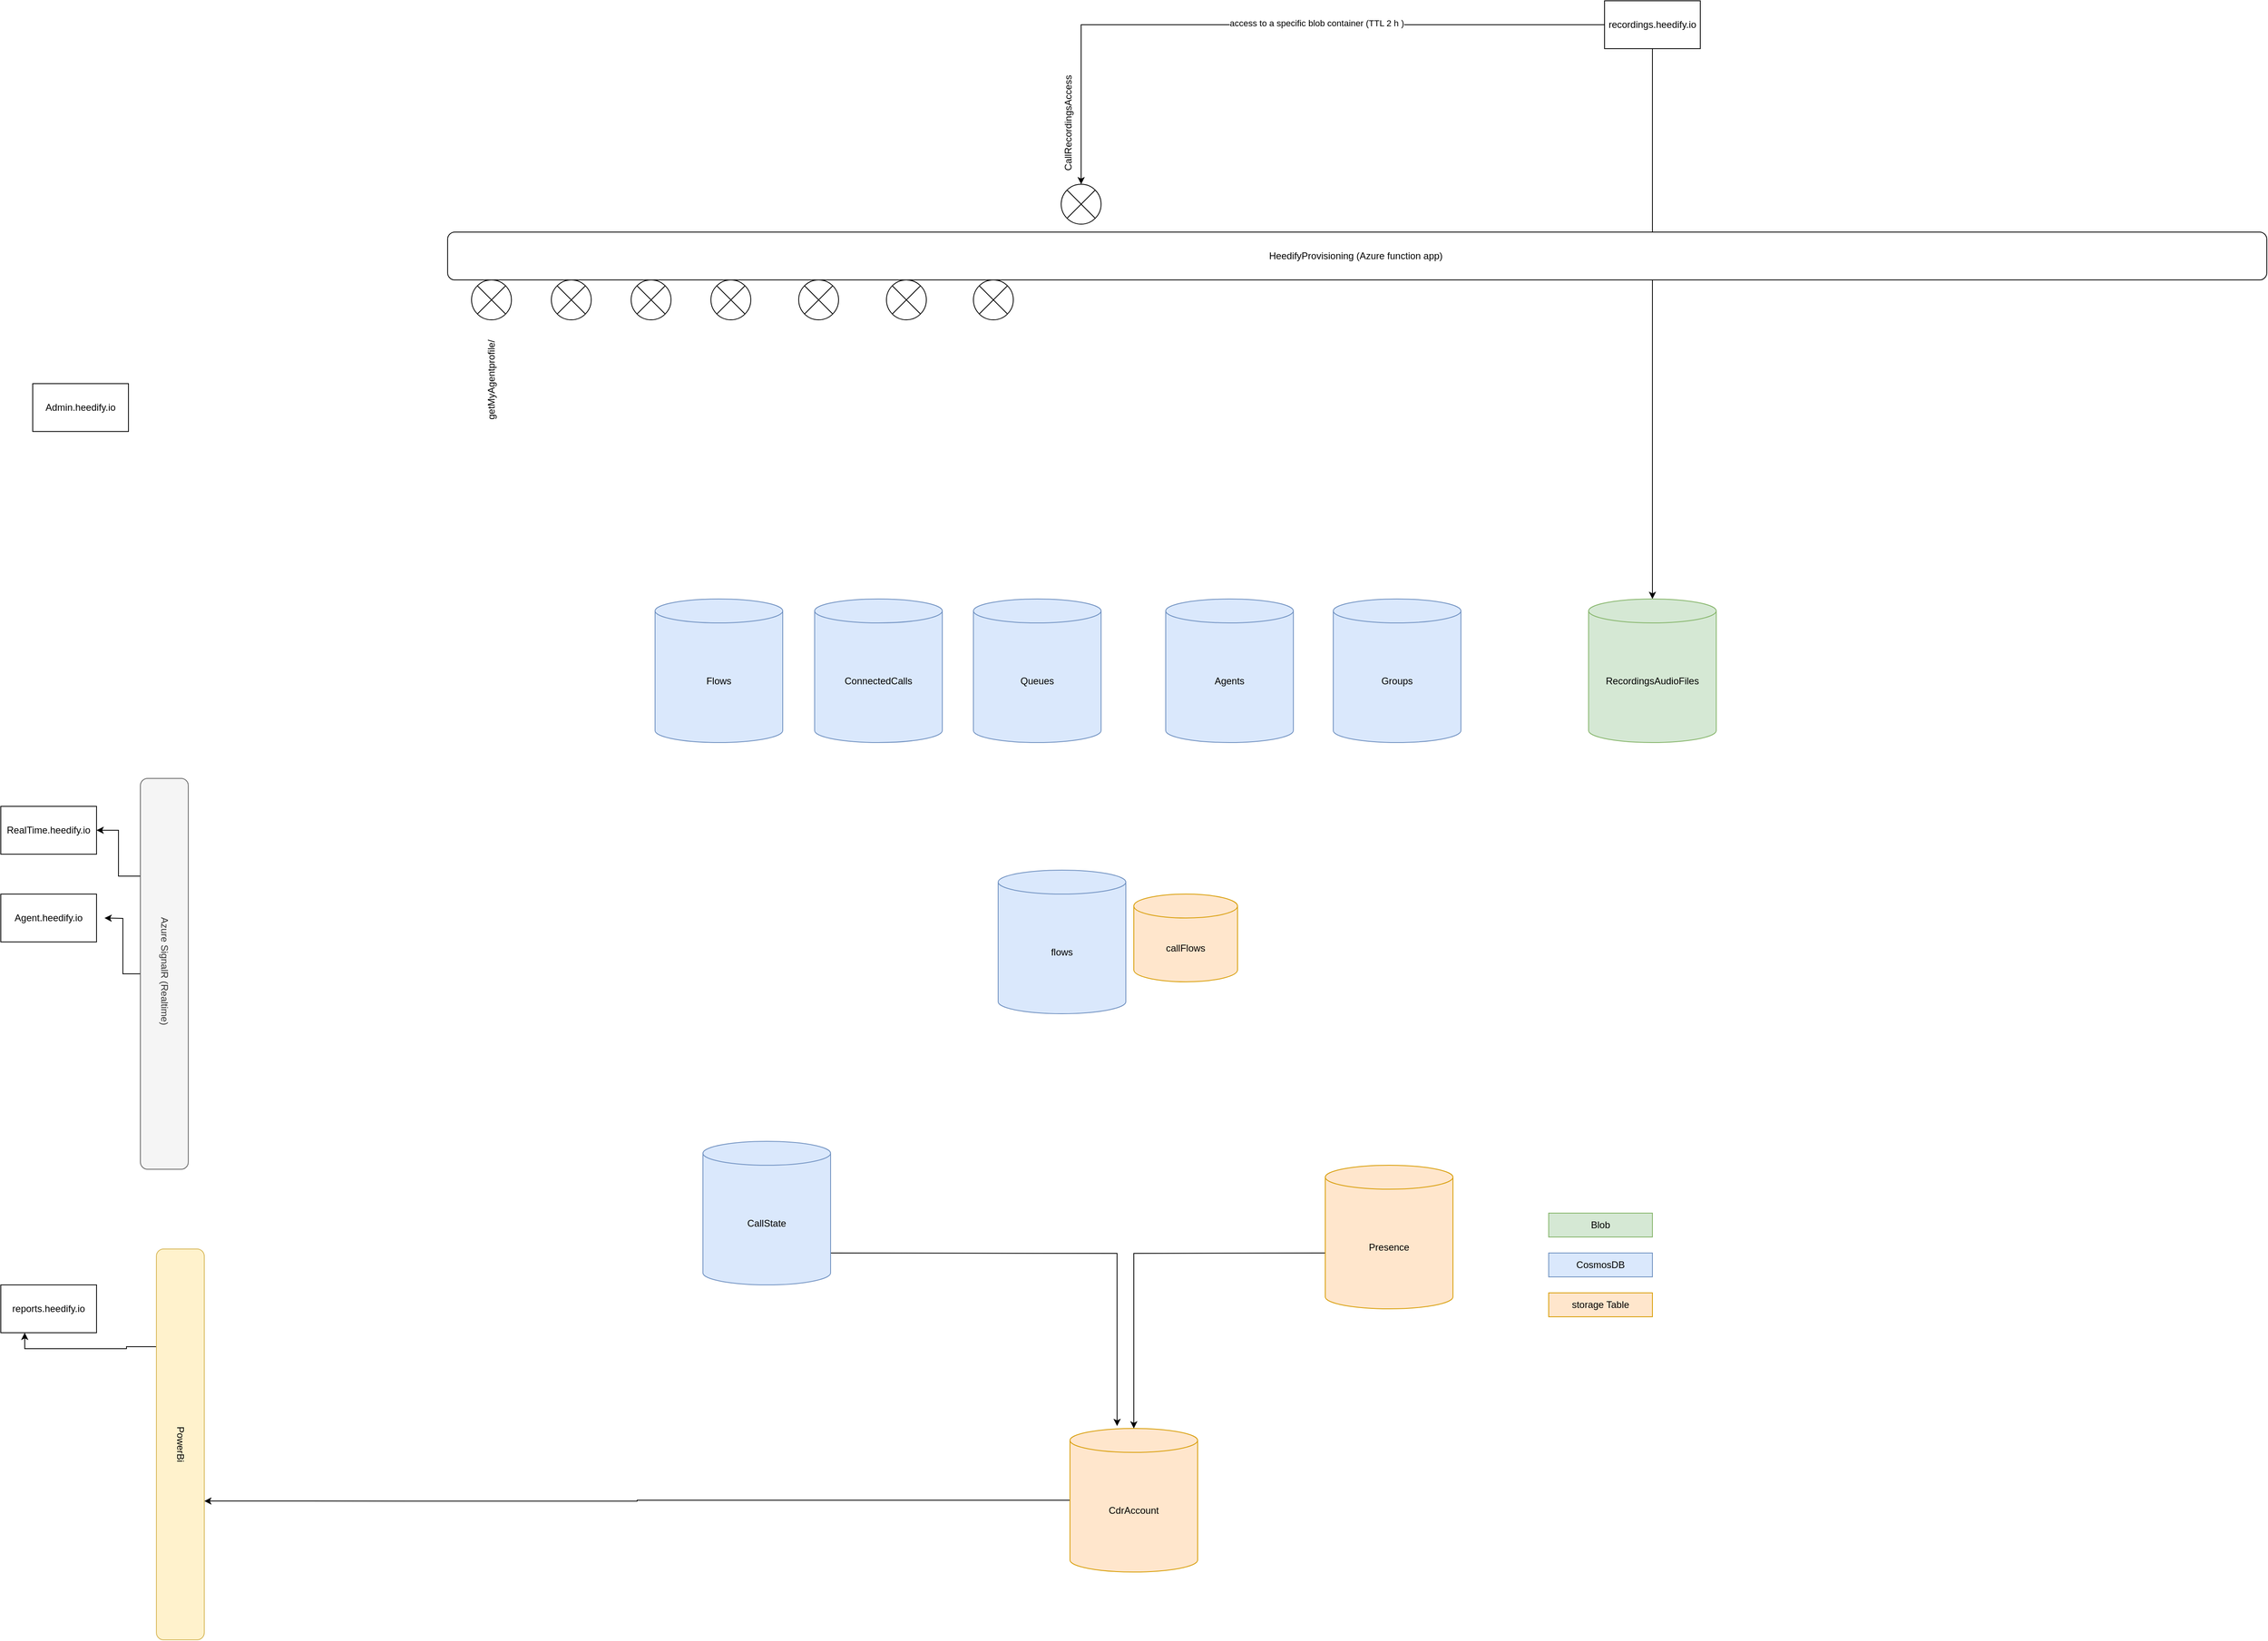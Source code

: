 <mxfile version="21.7.5" type="github" pages="2">
  <diagram name="Page-1" id="aaaa8250-4180-3840-79b5-4cada1eebb92">
    <mxGraphModel dx="3240" dy="2322" grid="1" gridSize="10" guides="1" tooltips="1" connect="1" arrows="1" fold="1" page="1" pageScale="1" pageWidth="850" pageHeight="1100" background="none" math="0" shadow="0">
      <root>
        <mxCell id="0" />
        <mxCell id="1" parent="0" />
        <mxCell id="_N34kFWI8jsp1OIjSfit-29" style="edgeStyle=orthogonalEdgeStyle;rounded=0;orthogonalLoop=1;jettySize=auto;html=1;exitX=1;exitY=0.5;exitDx=0;exitDy=0;exitPerimeter=0;entryX=0.369;entryY=-0.017;entryDx=0;entryDy=0;entryPerimeter=0;" parent="1" target="_N34kFWI8jsp1OIjSfit-8" edge="1">
          <mxGeometry relative="1" as="geometry">
            <mxPoint x="530" y="960" as="sourcePoint" />
          </mxGeometry>
        </mxCell>
        <mxCell id="_N34kFWI8jsp1OIjSfit-7" value="CallState" style="shape=cylinder3;whiteSpace=wrap;html=1;boundedLbl=1;backgroundOutline=1;size=15;fillColor=#dae8fc;strokeColor=#6c8ebf;" parent="1" vertex="1">
          <mxGeometry x="370" y="820" width="160" height="180" as="geometry" />
        </mxCell>
        <mxCell id="_N34kFWI8jsp1OIjSfit-31" style="edgeStyle=orthogonalEdgeStyle;rounded=0;orthogonalLoop=1;jettySize=auto;html=1;exitX=0;exitY=0.5;exitDx=0;exitDy=0;exitPerimeter=0;entryX=0.645;entryY=0;entryDx=0;entryDy=0;entryPerimeter=0;" parent="1" source="_N34kFWI8jsp1OIjSfit-8" target="_N34kFWI8jsp1OIjSfit-30" edge="1">
          <mxGeometry relative="1" as="geometry">
            <mxPoint y="520" as="targetPoint" />
          </mxGeometry>
        </mxCell>
        <mxCell id="_N34kFWI8jsp1OIjSfit-8" value="CdrAccount" style="shape=cylinder3;whiteSpace=wrap;html=1;boundedLbl=1;backgroundOutline=1;size=15;fillColor=#ffe6cc;strokeColor=#d79b00;" parent="1" vertex="1">
          <mxGeometry x="830" y="1180" width="160" height="180" as="geometry" />
        </mxCell>
        <mxCell id="_N34kFWI8jsp1OIjSfit-12" value="ConnectedCalls" style="shape=cylinder3;whiteSpace=wrap;html=1;boundedLbl=1;backgroundOutline=1;size=15;fillColor=#dae8fc;strokeColor=#6c8ebf;" parent="1" vertex="1">
          <mxGeometry x="510" y="140" width="160" height="180" as="geometry" />
        </mxCell>
        <mxCell id="_N34kFWI8jsp1OIjSfit-17" value="Queues" style="shape=cylinder3;whiteSpace=wrap;html=1;boundedLbl=1;backgroundOutline=1;size=15;fillColor=#dae8fc;strokeColor=#6c8ebf;" parent="1" vertex="1">
          <mxGeometry x="709" y="140" width="160" height="180" as="geometry" />
        </mxCell>
        <mxCell id="_N34kFWI8jsp1OIjSfit-19" value="Agents" style="shape=cylinder3;whiteSpace=wrap;html=1;boundedLbl=1;backgroundOutline=1;size=15;fillColor=#dae8fc;strokeColor=#6c8ebf;" parent="1" vertex="1">
          <mxGeometry x="950" y="140" width="160" height="180" as="geometry" />
        </mxCell>
        <mxCell id="_N34kFWI8jsp1OIjSfit-22" value="Agent.heedify.io" style="rounded=0;whiteSpace=wrap;html=1;" parent="1" vertex="1">
          <mxGeometry x="-510" y="510" width="120" height="60" as="geometry" />
        </mxCell>
        <mxCell id="_N34kFWI8jsp1OIjSfit-23" value="RealTime.heedify.io" style="rounded=0;whiteSpace=wrap;html=1;" parent="1" vertex="1">
          <mxGeometry x="-510" y="400" width="120" height="60" as="geometry" />
        </mxCell>
        <mxCell id="_N34kFWI8jsp1OIjSfit-28" style="edgeStyle=orthogonalEdgeStyle;rounded=0;orthogonalLoop=1;jettySize=auto;html=1;exitX=0;exitY=0.5;exitDx=0;exitDy=0;exitPerimeter=0;" parent="1" target="_N34kFWI8jsp1OIjSfit-8" edge="1">
          <mxGeometry relative="1" as="geometry">
            <mxPoint x="1150" y="960" as="sourcePoint" />
          </mxGeometry>
        </mxCell>
        <mxCell id="_N34kFWI8jsp1OIjSfit-27" value="Presence" style="shape=cylinder3;whiteSpace=wrap;html=1;boundedLbl=1;backgroundOutline=1;size=15;fillColor=#ffe6cc;strokeColor=#d79b00;" parent="1" vertex="1">
          <mxGeometry x="1150" y="850" width="160" height="180" as="geometry" />
        </mxCell>
        <mxCell id="_N34kFWI8jsp1OIjSfit-46" style="edgeStyle=orthogonalEdgeStyle;rounded=0;orthogonalLoop=1;jettySize=auto;html=1;exitX=0.25;exitY=1;exitDx=0;exitDy=0;entryX=0.25;entryY=1;entryDx=0;entryDy=0;" parent="1" source="_N34kFWI8jsp1OIjSfit-30" target="_N34kFWI8jsp1OIjSfit-32" edge="1">
          <mxGeometry relative="1" as="geometry" />
        </mxCell>
        <mxCell id="_N34kFWI8jsp1OIjSfit-30" value="PowerBi" style="rounded=1;whiteSpace=wrap;html=1;fillColor=#fff2cc;strokeColor=#d6b656;rotation=90;" parent="1" vertex="1">
          <mxGeometry x="-530" y="1170" width="490" height="60" as="geometry" />
        </mxCell>
        <mxCell id="_N34kFWI8jsp1OIjSfit-32" value="reports.heedify.io" style="rounded=0;whiteSpace=wrap;html=1;rotation=0;" parent="1" vertex="1">
          <mxGeometry x="-510" y="1000" width="120" height="60" as="geometry" />
        </mxCell>
        <mxCell id="mSYpf5-ZEb1BJRF-M-hT-3" style="edgeStyle=orthogonalEdgeStyle;rounded=0;orthogonalLoop=1;jettySize=auto;html=1;exitX=0;exitY=0.5;exitDx=0;exitDy=0;entryX=0.5;entryY=0;entryDx=0;entryDy=0;entryPerimeter=0;" edge="1" parent="1" source="_N34kFWI8jsp1OIjSfit-35" target="_N34kFWI8jsp1OIjSfit-62">
          <mxGeometry relative="1" as="geometry" />
        </mxCell>
        <mxCell id="mSYpf5-ZEb1BJRF-M-hT-4" value="access to a specific blob container (TTL 2 h )" style="edgeLabel;html=1;align=center;verticalAlign=middle;resizable=0;points=[];" vertex="1" connectable="0" parent="mSYpf5-ZEb1BJRF-M-hT-3">
          <mxGeometry x="-0.155" y="-2" relative="1" as="geometry">
            <mxPoint as="offset" />
          </mxGeometry>
        </mxCell>
        <mxCell id="mSYpf5-ZEb1BJRF-M-hT-5" style="edgeStyle=orthogonalEdgeStyle;rounded=0;orthogonalLoop=1;jettySize=auto;html=1;exitX=0.5;exitY=1;exitDx=0;exitDy=0;entryX=0.5;entryY=0;entryDx=0;entryDy=0;entryPerimeter=0;" edge="1" parent="1" source="_N34kFWI8jsp1OIjSfit-35" target="_N34kFWI8jsp1OIjSfit-36">
          <mxGeometry relative="1" as="geometry" />
        </mxCell>
        <mxCell id="_N34kFWI8jsp1OIjSfit-35" value="recordings.heedify.io" style="rounded=0;whiteSpace=wrap;html=1;" parent="1" vertex="1">
          <mxGeometry x="1500" y="-610" width="120" height="60" as="geometry" />
        </mxCell>
        <mxCell id="_N34kFWI8jsp1OIjSfit-36" value="RecordingsAudioFiles" style="shape=cylinder3;whiteSpace=wrap;html=1;boundedLbl=1;backgroundOutline=1;size=15;fillColor=#d5e8d4;strokeColor=#82b366;" parent="1" vertex="1">
          <mxGeometry x="1480" y="140" width="160" height="180" as="geometry" />
        </mxCell>
        <mxCell id="_N34kFWI8jsp1OIjSfit-38" value="flows" style="shape=cylinder3;whiteSpace=wrap;html=1;boundedLbl=1;backgroundOutline=1;size=15;fillColor=#dae8fc;strokeColor=#6c8ebf;" parent="1" vertex="1">
          <mxGeometry x="740" y="480" width="160" height="180" as="geometry" />
        </mxCell>
        <mxCell id="_N34kFWI8jsp1OIjSfit-39" value="Flows&lt;br&gt;" style="shape=cylinder3;whiteSpace=wrap;html=1;boundedLbl=1;backgroundOutline=1;size=15;fillColor=#dae8fc;strokeColor=#6c8ebf;" parent="1" vertex="1">
          <mxGeometry x="310" y="140" width="160" height="180" as="geometry" />
        </mxCell>
        <mxCell id="_N34kFWI8jsp1OIjSfit-40" value="Groups" style="shape=cylinder3;whiteSpace=wrap;html=1;boundedLbl=1;backgroundOutline=1;size=15;fillColor=#dae8fc;strokeColor=#6c8ebf;" parent="1" vertex="1">
          <mxGeometry x="1160" y="140" width="160" height="180" as="geometry" />
        </mxCell>
        <mxCell id="_N34kFWI8jsp1OIjSfit-41" value="callFlows" style="shape=cylinder3;whiteSpace=wrap;html=1;boundedLbl=1;backgroundOutline=1;size=15;fillColor=#ffe6cc;strokeColor=#d79b00;" parent="1" vertex="1">
          <mxGeometry x="910" y="510" width="130" height="110" as="geometry" />
        </mxCell>
        <mxCell id="_N34kFWI8jsp1OIjSfit-42" value="Blob" style="rounded=0;whiteSpace=wrap;html=1;fillColor=#d5e8d4;strokeColor=#82b366;" parent="1" vertex="1">
          <mxGeometry x="1430" y="910" width="130" height="30" as="geometry" />
        </mxCell>
        <mxCell id="_N34kFWI8jsp1OIjSfit-43" value="CosmosDB" style="rounded=0;whiteSpace=wrap;html=1;fillColor=#dae8fc;strokeColor=#6c8ebf;" parent="1" vertex="1">
          <mxGeometry x="1430" y="960" width="130" height="30" as="geometry" />
        </mxCell>
        <mxCell id="_N34kFWI8jsp1OIjSfit-44" value="storage Table" style="rounded=0;whiteSpace=wrap;html=1;fillColor=#ffe6cc;strokeColor=#d79b00;" parent="1" vertex="1">
          <mxGeometry x="1430" y="1010" width="130" height="30" as="geometry" />
        </mxCell>
        <mxCell id="_N34kFWI8jsp1OIjSfit-49" style="edgeStyle=orthogonalEdgeStyle;rounded=0;orthogonalLoop=1;jettySize=auto;html=1;exitX=0.25;exitY=1;exitDx=0;exitDy=0;entryX=1;entryY=0.5;entryDx=0;entryDy=0;" parent="1" source="_N34kFWI8jsp1OIjSfit-47" target="_N34kFWI8jsp1OIjSfit-23" edge="1">
          <mxGeometry relative="1" as="geometry" />
        </mxCell>
        <mxCell id="_N34kFWI8jsp1OIjSfit-50" style="edgeStyle=orthogonalEdgeStyle;rounded=0;orthogonalLoop=1;jettySize=auto;html=1;exitX=0.5;exitY=1;exitDx=0;exitDy=0;" parent="1" source="_N34kFWI8jsp1OIjSfit-47" edge="1">
          <mxGeometry relative="1" as="geometry">
            <mxPoint x="-380" y="540" as="targetPoint" />
          </mxGeometry>
        </mxCell>
        <mxCell id="_N34kFWI8jsp1OIjSfit-47" value="Azure SignalR (Realtime)&amp;nbsp;&amp;nbsp;" style="rounded=1;whiteSpace=wrap;html=1;fillColor=#f5f5f5;fontColor=#333333;strokeColor=#666666;rotation=90;" parent="1" vertex="1">
          <mxGeometry x="-550" y="580" width="490" height="60" as="geometry" />
        </mxCell>
        <mxCell id="_N34kFWI8jsp1OIjSfit-51" value="Admin.heedify.io" style="rounded=0;whiteSpace=wrap;html=1;" parent="1" vertex="1">
          <mxGeometry x="-470" y="-130" width="120" height="60" as="geometry" />
        </mxCell>
        <mxCell id="_N34kFWI8jsp1OIjSfit-52" value="HeedifyProvisioning (Azure function app)&amp;nbsp;" style="rounded=1;whiteSpace=wrap;html=1;" parent="1" vertex="1">
          <mxGeometry x="50" y="-320" width="2280" height="60" as="geometry" />
        </mxCell>
        <mxCell id="_N34kFWI8jsp1OIjSfit-55" value="" style="verticalLabelPosition=bottom;verticalAlign=top;html=1;shape=mxgraph.flowchart.or;" parent="1" vertex="1">
          <mxGeometry x="80" y="-260" width="50" height="50" as="geometry" />
        </mxCell>
        <mxCell id="_N34kFWI8jsp1OIjSfit-56" value="" style="verticalLabelPosition=bottom;verticalAlign=top;html=1;shape=mxgraph.flowchart.or;" parent="1" vertex="1">
          <mxGeometry x="180" y="-260" width="50" height="50" as="geometry" />
        </mxCell>
        <mxCell id="_N34kFWI8jsp1OIjSfit-57" value="" style="verticalLabelPosition=bottom;verticalAlign=top;html=1;shape=mxgraph.flowchart.or;" parent="1" vertex="1">
          <mxGeometry x="280" y="-260" width="50" height="50" as="geometry" />
        </mxCell>
        <mxCell id="_N34kFWI8jsp1OIjSfit-58" value="" style="verticalLabelPosition=bottom;verticalAlign=top;html=1;shape=mxgraph.flowchart.or;" parent="1" vertex="1">
          <mxGeometry x="380" y="-260" width="50" height="50" as="geometry" />
        </mxCell>
        <mxCell id="_N34kFWI8jsp1OIjSfit-59" value="" style="verticalLabelPosition=bottom;verticalAlign=top;html=1;shape=mxgraph.flowchart.or;" parent="1" vertex="1">
          <mxGeometry x="490" y="-260" width="50" height="50" as="geometry" />
        </mxCell>
        <mxCell id="_N34kFWI8jsp1OIjSfit-60" value="" style="verticalLabelPosition=bottom;verticalAlign=top;html=1;shape=mxgraph.flowchart.or;" parent="1" vertex="1">
          <mxGeometry x="600" y="-260" width="50" height="50" as="geometry" />
        </mxCell>
        <mxCell id="_N34kFWI8jsp1OIjSfit-61" value="" style="verticalLabelPosition=bottom;verticalAlign=top;html=1;shape=mxgraph.flowchart.or;" parent="1" vertex="1">
          <mxGeometry x="709" y="-260" width="50" height="50" as="geometry" />
        </mxCell>
        <mxCell id="_N34kFWI8jsp1OIjSfit-62" value="" style="verticalLabelPosition=bottom;verticalAlign=top;html=1;shape=mxgraph.flowchart.or;" parent="1" vertex="1">
          <mxGeometry x="819" y="-380" width="50" height="50" as="geometry" />
        </mxCell>
        <mxCell id="_N34kFWI8jsp1OIjSfit-63" value="getMyAgentprofile/" style="text;html=1;strokeColor=none;fillColor=none;align=center;verticalAlign=middle;whiteSpace=wrap;rounded=0;rotation=-90;" parent="1" vertex="1">
          <mxGeometry x="75" y="-150" width="60" height="30" as="geometry" />
        </mxCell>
        <mxCell id="mSYpf5-ZEb1BJRF-M-hT-2" value="CallRecordingsAccess" style="text;whiteSpace=wrap;rotation=-90;" vertex="1" parent="1">
          <mxGeometry x="759" y="-490" width="150" height="40" as="geometry" />
        </mxCell>
      </root>
    </mxGraphModel>
  </diagram>
  <diagram id="6Vw4FU5-e_1rGgRib5Jn" name="Data-map">
    <mxGraphModel dx="2261" dy="1902" grid="1" gridSize="10" guides="1" tooltips="1" connect="1" arrows="1" fold="1" page="1" pageScale="1" pageWidth="827" pageHeight="1169" math="0" shadow="0">
      <root>
        <mxCell id="0" />
        <mxCell id="1" parent="0" />
        <mxCell id="rcGNygidlesHV3FVtZLx-1" style="edgeStyle=orthogonalEdgeStyle;rounded=0;orthogonalLoop=1;jettySize=auto;html=1;exitX=1;exitY=0.5;exitDx=0;exitDy=0;exitPerimeter=0;entryX=0.369;entryY=-0.017;entryDx=0;entryDy=0;entryPerimeter=0;" edge="1" parent="1" target="rcGNygidlesHV3FVtZLx-4">
          <mxGeometry relative="1" as="geometry">
            <mxPoint x="530" y="960" as="sourcePoint" />
          </mxGeometry>
        </mxCell>
        <mxCell id="rcGNygidlesHV3FVtZLx-2" value="CallState" style="shape=cylinder3;whiteSpace=wrap;html=1;boundedLbl=1;backgroundOutline=1;size=15;fillColor=#dae8fc;strokeColor=#6c8ebf;" vertex="1" parent="1">
          <mxGeometry x="370" y="820" width="160" height="180" as="geometry" />
        </mxCell>
        <mxCell id="rcGNygidlesHV3FVtZLx-3" style="edgeStyle=orthogonalEdgeStyle;rounded=0;orthogonalLoop=1;jettySize=auto;html=1;exitX=0;exitY=0.5;exitDx=0;exitDy=0;exitPerimeter=0;entryX=0.645;entryY=0;entryDx=0;entryDy=0;entryPerimeter=0;" edge="1" parent="1" source="rcGNygidlesHV3FVtZLx-4" target="rcGNygidlesHV3FVtZLx-13">
          <mxGeometry relative="1" as="geometry">
            <mxPoint y="520" as="targetPoint" />
          </mxGeometry>
        </mxCell>
        <mxCell id="rcGNygidlesHV3FVtZLx-4" value="CdrAccount" style="shape=cylinder3;whiteSpace=wrap;html=1;boundedLbl=1;backgroundOutline=1;size=15;fillColor=#ffe6cc;strokeColor=#d79b00;" vertex="1" parent="1">
          <mxGeometry x="830" y="1180" width="160" height="180" as="geometry" />
        </mxCell>
        <mxCell id="rcGNygidlesHV3FVtZLx-5" value="ConnectedCalls" style="shape=cylinder3;whiteSpace=wrap;html=1;boundedLbl=1;backgroundOutline=1;size=15;fillColor=#dae8fc;strokeColor=#6c8ebf;" vertex="1" parent="1">
          <mxGeometry x="510" y="140" width="160" height="180" as="geometry" />
        </mxCell>
        <mxCell id="rcGNygidlesHV3FVtZLx-6" value="Queues" style="shape=cylinder3;whiteSpace=wrap;html=1;boundedLbl=1;backgroundOutline=1;size=15;fillColor=#dae8fc;strokeColor=#6c8ebf;" vertex="1" parent="1">
          <mxGeometry x="709" y="140" width="160" height="180" as="geometry" />
        </mxCell>
        <mxCell id="rcGNygidlesHV3FVtZLx-7" value="Agents" style="shape=cylinder3;whiteSpace=wrap;html=1;boundedLbl=1;backgroundOutline=1;size=15;fillColor=#dae8fc;strokeColor=#6c8ebf;" vertex="1" parent="1">
          <mxGeometry x="950" y="140" width="160" height="180" as="geometry" />
        </mxCell>
        <mxCell id="rcGNygidlesHV3FVtZLx-8" value="Agent.heedify.io" style="rounded=0;whiteSpace=wrap;html=1;" vertex="1" parent="1">
          <mxGeometry x="-510" y="510" width="120" height="60" as="geometry" />
        </mxCell>
        <mxCell id="rcGNygidlesHV3FVtZLx-9" value="RealTime.heedify.io" style="rounded=0;whiteSpace=wrap;html=1;" vertex="1" parent="1">
          <mxGeometry x="-510" y="400" width="120" height="60" as="geometry" />
        </mxCell>
        <mxCell id="rcGNygidlesHV3FVtZLx-10" style="edgeStyle=orthogonalEdgeStyle;rounded=0;orthogonalLoop=1;jettySize=auto;html=1;exitX=0;exitY=0.5;exitDx=0;exitDy=0;exitPerimeter=0;" edge="1" parent="1" target="rcGNygidlesHV3FVtZLx-4">
          <mxGeometry relative="1" as="geometry">
            <mxPoint x="1150" y="960" as="sourcePoint" />
          </mxGeometry>
        </mxCell>
        <mxCell id="rcGNygidlesHV3FVtZLx-11" value="Presence" style="shape=cylinder3;whiteSpace=wrap;html=1;boundedLbl=1;backgroundOutline=1;size=15;fillColor=#ffe6cc;strokeColor=#d79b00;" vertex="1" parent="1">
          <mxGeometry x="1150" y="850" width="160" height="180" as="geometry" />
        </mxCell>
        <mxCell id="rcGNygidlesHV3FVtZLx-12" style="edgeStyle=orthogonalEdgeStyle;rounded=0;orthogonalLoop=1;jettySize=auto;html=1;exitX=0.25;exitY=1;exitDx=0;exitDy=0;entryX=0.25;entryY=1;entryDx=0;entryDy=0;" edge="1" parent="1" source="rcGNygidlesHV3FVtZLx-13" target="rcGNygidlesHV3FVtZLx-14">
          <mxGeometry relative="1" as="geometry" />
        </mxCell>
        <mxCell id="rcGNygidlesHV3FVtZLx-13" value="PowerBi" style="rounded=1;whiteSpace=wrap;html=1;fillColor=#fff2cc;strokeColor=#d6b656;rotation=90;" vertex="1" parent="1">
          <mxGeometry x="-530" y="1170" width="490" height="60" as="geometry" />
        </mxCell>
        <mxCell id="rcGNygidlesHV3FVtZLx-14" value="reports.heedify.io" style="rounded=0;whiteSpace=wrap;html=1;rotation=0;" vertex="1" parent="1">
          <mxGeometry x="-510" y="1000" width="120" height="60" as="geometry" />
        </mxCell>
        <mxCell id="rcGNygidlesHV3FVtZLx-15" style="edgeStyle=orthogonalEdgeStyle;rounded=0;orthogonalLoop=1;jettySize=auto;html=1;exitX=0;exitY=0.5;exitDx=0;exitDy=0;entryX=0.5;entryY=0;entryDx=0;entryDy=0;entryPerimeter=0;" edge="1" parent="1" source="rcGNygidlesHV3FVtZLx-18" target="rcGNygidlesHV3FVtZLx-39">
          <mxGeometry relative="1" as="geometry" />
        </mxCell>
        <mxCell id="rcGNygidlesHV3FVtZLx-16" value="access to a specific blob container (TTL 2 h )" style="edgeLabel;html=1;align=center;verticalAlign=middle;resizable=0;points=[];" vertex="1" connectable="0" parent="rcGNygidlesHV3FVtZLx-15">
          <mxGeometry x="-0.155" y="-2" relative="1" as="geometry">
            <mxPoint as="offset" />
          </mxGeometry>
        </mxCell>
        <mxCell id="rcGNygidlesHV3FVtZLx-17" style="edgeStyle=orthogonalEdgeStyle;rounded=0;orthogonalLoop=1;jettySize=auto;html=1;exitX=0.5;exitY=1;exitDx=0;exitDy=0;entryX=0.5;entryY=0;entryDx=0;entryDy=0;entryPerimeter=0;" edge="1" parent="1" source="rcGNygidlesHV3FVtZLx-18" target="rcGNygidlesHV3FVtZLx-19">
          <mxGeometry relative="1" as="geometry" />
        </mxCell>
        <mxCell id="rcGNygidlesHV3FVtZLx-18" value="recordings.heedify.io" style="rounded=0;whiteSpace=wrap;html=1;" vertex="1" parent="1">
          <mxGeometry x="1500" y="-610" width="120" height="60" as="geometry" />
        </mxCell>
        <mxCell id="rcGNygidlesHV3FVtZLx-19" value="RecordingsAudioFiles" style="shape=cylinder3;whiteSpace=wrap;html=1;boundedLbl=1;backgroundOutline=1;size=15;fillColor=#d5e8d4;strokeColor=#82b366;" vertex="1" parent="1">
          <mxGeometry x="1480" y="140" width="160" height="180" as="geometry" />
        </mxCell>
        <mxCell id="rcGNygidlesHV3FVtZLx-20" value="flows" style="shape=cylinder3;whiteSpace=wrap;html=1;boundedLbl=1;backgroundOutline=1;size=15;fillColor=#dae8fc;strokeColor=#6c8ebf;" vertex="1" parent="1">
          <mxGeometry x="740" y="480" width="160" height="180" as="geometry" />
        </mxCell>
        <mxCell id="rcGNygidlesHV3FVtZLx-21" value="Flows&lt;br&gt;" style="shape=cylinder3;whiteSpace=wrap;html=1;boundedLbl=1;backgroundOutline=1;size=15;fillColor=#dae8fc;strokeColor=#6c8ebf;" vertex="1" parent="1">
          <mxGeometry x="310" y="140" width="160" height="180" as="geometry" />
        </mxCell>
        <mxCell id="rcGNygidlesHV3FVtZLx-22" value="Groups" style="shape=cylinder3;whiteSpace=wrap;html=1;boundedLbl=1;backgroundOutline=1;size=15;fillColor=#dae8fc;strokeColor=#6c8ebf;" vertex="1" parent="1">
          <mxGeometry x="1160" y="140" width="160" height="180" as="geometry" />
        </mxCell>
        <mxCell id="rcGNygidlesHV3FVtZLx-23" value="callFlows" style="shape=cylinder3;whiteSpace=wrap;html=1;boundedLbl=1;backgroundOutline=1;size=15;fillColor=#ffe6cc;strokeColor=#d79b00;" vertex="1" parent="1">
          <mxGeometry x="910" y="510" width="130" height="110" as="geometry" />
        </mxCell>
        <mxCell id="rcGNygidlesHV3FVtZLx-24" value="Blob" style="rounded=0;whiteSpace=wrap;html=1;fillColor=#d5e8d4;strokeColor=#82b366;" vertex="1" parent="1">
          <mxGeometry x="1430" y="910" width="130" height="30" as="geometry" />
        </mxCell>
        <mxCell id="rcGNygidlesHV3FVtZLx-25" value="CosmosDB" style="rounded=0;whiteSpace=wrap;html=1;fillColor=#dae8fc;strokeColor=#6c8ebf;" vertex="1" parent="1">
          <mxGeometry x="1430" y="960" width="130" height="30" as="geometry" />
        </mxCell>
        <mxCell id="rcGNygidlesHV3FVtZLx-26" value="storage Table" style="rounded=0;whiteSpace=wrap;html=1;fillColor=#ffe6cc;strokeColor=#d79b00;" vertex="1" parent="1">
          <mxGeometry x="1430" y="1010" width="130" height="30" as="geometry" />
        </mxCell>
        <mxCell id="rcGNygidlesHV3FVtZLx-27" style="edgeStyle=orthogonalEdgeStyle;rounded=0;orthogonalLoop=1;jettySize=auto;html=1;exitX=0.25;exitY=1;exitDx=0;exitDy=0;entryX=1;entryY=0.5;entryDx=0;entryDy=0;" edge="1" parent="1" source="rcGNygidlesHV3FVtZLx-29" target="rcGNygidlesHV3FVtZLx-9">
          <mxGeometry relative="1" as="geometry" />
        </mxCell>
        <mxCell id="rcGNygidlesHV3FVtZLx-28" style="edgeStyle=orthogonalEdgeStyle;rounded=0;orthogonalLoop=1;jettySize=auto;html=1;exitX=0.5;exitY=1;exitDx=0;exitDy=0;" edge="1" parent="1" source="rcGNygidlesHV3FVtZLx-29">
          <mxGeometry relative="1" as="geometry">
            <mxPoint x="-380" y="540" as="targetPoint" />
          </mxGeometry>
        </mxCell>
        <mxCell id="rcGNygidlesHV3FVtZLx-29" value="Azure SignalR (Realtime)&amp;nbsp;&amp;nbsp;" style="rounded=1;whiteSpace=wrap;html=1;fillColor=#f5f5f5;fontColor=#333333;strokeColor=#666666;rotation=90;" vertex="1" parent="1">
          <mxGeometry x="-550" y="580" width="490" height="60" as="geometry" />
        </mxCell>
        <mxCell id="rcGNygidlesHV3FVtZLx-30" value="Admin.heedify.io" style="rounded=0;whiteSpace=wrap;html=1;" vertex="1" parent="1">
          <mxGeometry x="-470" y="-130" width="120" height="60" as="geometry" />
        </mxCell>
        <mxCell id="rcGNygidlesHV3FVtZLx-31" value="HeedifyProvisioning (Azure function app)&amp;nbsp;" style="rounded=1;whiteSpace=wrap;html=1;" vertex="1" parent="1">
          <mxGeometry x="50" y="-320" width="2280" height="60" as="geometry" />
        </mxCell>
        <mxCell id="rcGNygidlesHV3FVtZLx-32" value="" style="verticalLabelPosition=bottom;verticalAlign=top;html=1;shape=mxgraph.flowchart.or;" vertex="1" parent="1">
          <mxGeometry x="80" y="-260" width="50" height="50" as="geometry" />
        </mxCell>
        <mxCell id="rcGNygidlesHV3FVtZLx-33" value="" style="verticalLabelPosition=bottom;verticalAlign=top;html=1;shape=mxgraph.flowchart.or;" vertex="1" parent="1">
          <mxGeometry x="180" y="-260" width="50" height="50" as="geometry" />
        </mxCell>
        <mxCell id="rcGNygidlesHV3FVtZLx-34" value="" style="verticalLabelPosition=bottom;verticalAlign=top;html=1;shape=mxgraph.flowchart.or;" vertex="1" parent="1">
          <mxGeometry x="280" y="-260" width="50" height="50" as="geometry" />
        </mxCell>
        <mxCell id="rcGNygidlesHV3FVtZLx-35" value="" style="verticalLabelPosition=bottom;verticalAlign=top;html=1;shape=mxgraph.flowchart.or;" vertex="1" parent="1">
          <mxGeometry x="380" y="-260" width="50" height="50" as="geometry" />
        </mxCell>
        <mxCell id="rcGNygidlesHV3FVtZLx-36" value="" style="verticalLabelPosition=bottom;verticalAlign=top;html=1;shape=mxgraph.flowchart.or;" vertex="1" parent="1">
          <mxGeometry x="490" y="-260" width="50" height="50" as="geometry" />
        </mxCell>
        <mxCell id="rcGNygidlesHV3FVtZLx-37" value="" style="verticalLabelPosition=bottom;verticalAlign=top;html=1;shape=mxgraph.flowchart.or;" vertex="1" parent="1">
          <mxGeometry x="600" y="-260" width="50" height="50" as="geometry" />
        </mxCell>
        <mxCell id="rcGNygidlesHV3FVtZLx-38" value="" style="verticalLabelPosition=bottom;verticalAlign=top;html=1;shape=mxgraph.flowchart.or;" vertex="1" parent="1">
          <mxGeometry x="709" y="-260" width="50" height="50" as="geometry" />
        </mxCell>
        <mxCell id="rcGNygidlesHV3FVtZLx-39" value="" style="verticalLabelPosition=bottom;verticalAlign=top;html=1;shape=mxgraph.flowchart.or;" vertex="1" parent="1">
          <mxGeometry x="819" y="-380" width="50" height="50" as="geometry" />
        </mxCell>
        <mxCell id="rcGNygidlesHV3FVtZLx-40" value="getMyAgentprofile/" style="text;html=1;strokeColor=none;fillColor=none;align=center;verticalAlign=middle;whiteSpace=wrap;rounded=0;rotation=-90;" vertex="1" parent="1">
          <mxGeometry x="75" y="-150" width="60" height="30" as="geometry" />
        </mxCell>
        <mxCell id="rcGNygidlesHV3FVtZLx-41" value="CallRecordingsAccess" style="text;whiteSpace=wrap;rotation=-90;" vertex="1" parent="1">
          <mxGeometry x="759" y="-490" width="150" height="40" as="geometry" />
        </mxCell>
      </root>
    </mxGraphModel>
  </diagram>
</mxfile>
